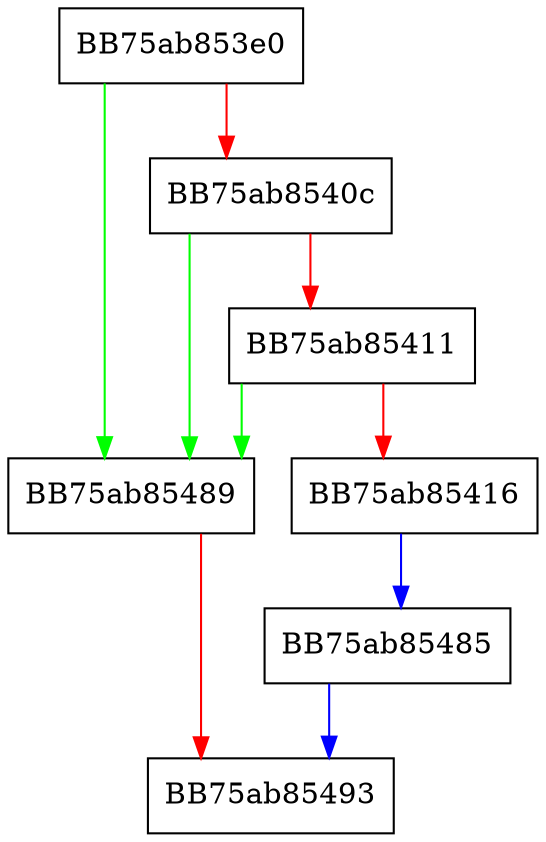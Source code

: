 digraph MapFilePath {
  node [shape="box"];
  graph [splines=ortho];
  BB75ab853e0 -> BB75ab85489 [color="green"];
  BB75ab853e0 -> BB75ab8540c [color="red"];
  BB75ab8540c -> BB75ab85489 [color="green"];
  BB75ab8540c -> BB75ab85411 [color="red"];
  BB75ab85411 -> BB75ab85489 [color="green"];
  BB75ab85411 -> BB75ab85416 [color="red"];
  BB75ab85416 -> BB75ab85485 [color="blue"];
  BB75ab85485 -> BB75ab85493 [color="blue"];
  BB75ab85489 -> BB75ab85493 [color="red"];
}